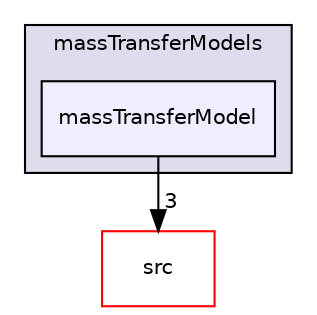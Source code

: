 digraph "applications/solvers/multiphase/reactingEulerFoam/interfacialCompositionModels/massTransferModels/massTransferModel" {
  bgcolor=transparent;
  compound=true
  node [ fontsize="10", fontname="Helvetica"];
  edge [ labelfontsize="10", labelfontname="Helvetica"];
  subgraph clusterdir_15c321a6e888c3fb921fa4e5c6c5a002 {
    graph [ bgcolor="#ddddee", pencolor="black", label="massTransferModels" fontname="Helvetica", fontsize="10", URL="dir_15c321a6e888c3fb921fa4e5c6c5a002.html"]
  dir_e1facee6e54583c9f2b39bbc6aa52472 [shape=box, label="massTransferModel", style="filled", fillcolor="#eeeeff", pencolor="black", URL="dir_e1facee6e54583c9f2b39bbc6aa52472.html"];
  }
  dir_68267d1309a1af8e8297ef4c3efbcdba [shape=box label="src" color="red" URL="dir_68267d1309a1af8e8297ef4c3efbcdba.html"];
  dir_e1facee6e54583c9f2b39bbc6aa52472->dir_68267d1309a1af8e8297ef4c3efbcdba [headlabel="3", labeldistance=1.5 headhref="dir_000230_000736.html"];
}
